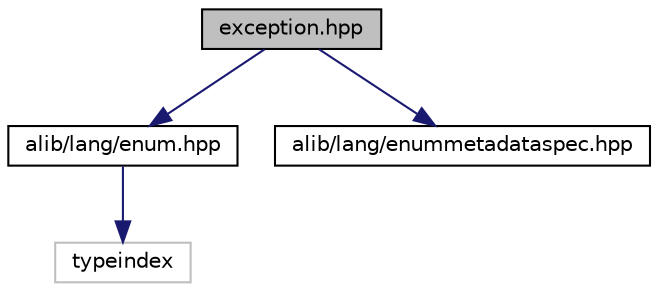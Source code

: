 digraph "exception.hpp"
{
  edge [fontname="Helvetica",fontsize="10",labelfontname="Helvetica",labelfontsize="10"];
  node [fontname="Helvetica",fontsize="10",shape=record];
  Node0 [label="exception.hpp",height=0.2,width=0.4,color="black", fillcolor="grey75", style="filled", fontcolor="black"];
  Node0 -> Node1 [color="midnightblue",fontsize="10",style="solid",fontname="Helvetica"];
  Node1 [label="alib/lang/enum.hpp",height=0.2,width=0.4,color="black", fillcolor="white", style="filled",URL="$enum_8hpp.html"];
  Node1 -> Node2 [color="midnightblue",fontsize="10",style="solid",fontname="Helvetica"];
  Node2 [label="typeindex",height=0.2,width=0.4,color="grey75", fillcolor="white", style="filled"];
  Node0 -> Node3 [color="midnightblue",fontsize="10",style="solid",fontname="Helvetica"];
  Node3 [label="alib/lang/enummetadataspec.hpp",height=0.2,width=0.4,color="black", fillcolor="white", style="filled",URL="$enummetadataspec_8hpp.html"];
}
